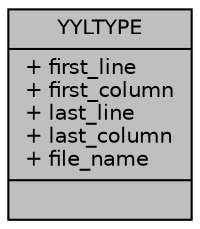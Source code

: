digraph "YYLTYPE"
{
 // LATEX_PDF_SIZE
  edge [fontname="Helvetica",fontsize="10",labelfontname="Helvetica",labelfontsize="10"];
  node [fontname="Helvetica",fontsize="10",shape=record];
  Node1 [label="{YYLTYPE\n|+ first_line\l+ first_column\l+ last_line\l+ last_column\l+ file_name\l|}",height=0.2,width=0.4,color="black", fillcolor="grey75", style="filled", fontcolor="black",tooltip=" "];
}
